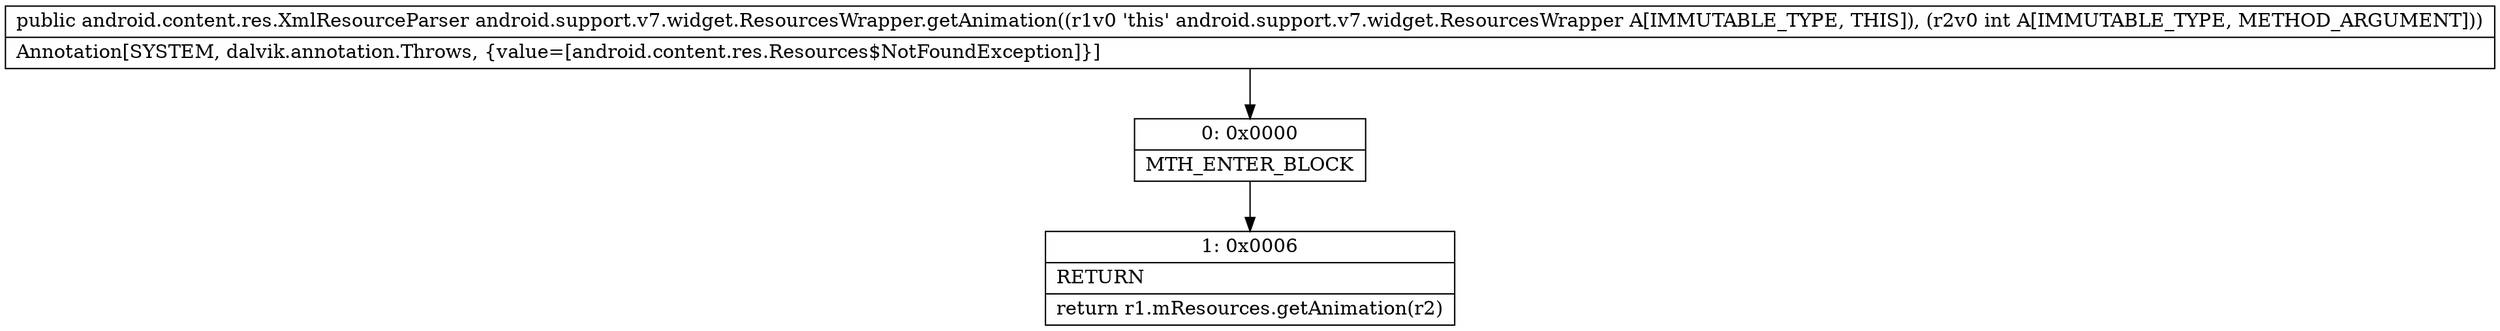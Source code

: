 digraph "CFG forandroid.support.v7.widget.ResourcesWrapper.getAnimation(I)Landroid\/content\/res\/XmlResourceParser;" {
Node_0 [shape=record,label="{0\:\ 0x0000|MTH_ENTER_BLOCK\l}"];
Node_1 [shape=record,label="{1\:\ 0x0006|RETURN\l|return r1.mResources.getAnimation(r2)\l}"];
MethodNode[shape=record,label="{public android.content.res.XmlResourceParser android.support.v7.widget.ResourcesWrapper.getAnimation((r1v0 'this' android.support.v7.widget.ResourcesWrapper A[IMMUTABLE_TYPE, THIS]), (r2v0 int A[IMMUTABLE_TYPE, METHOD_ARGUMENT]))  | Annotation[SYSTEM, dalvik.annotation.Throws, \{value=[android.content.res.Resources$NotFoundException]\}]\l}"];
MethodNode -> Node_0;
Node_0 -> Node_1;
}

